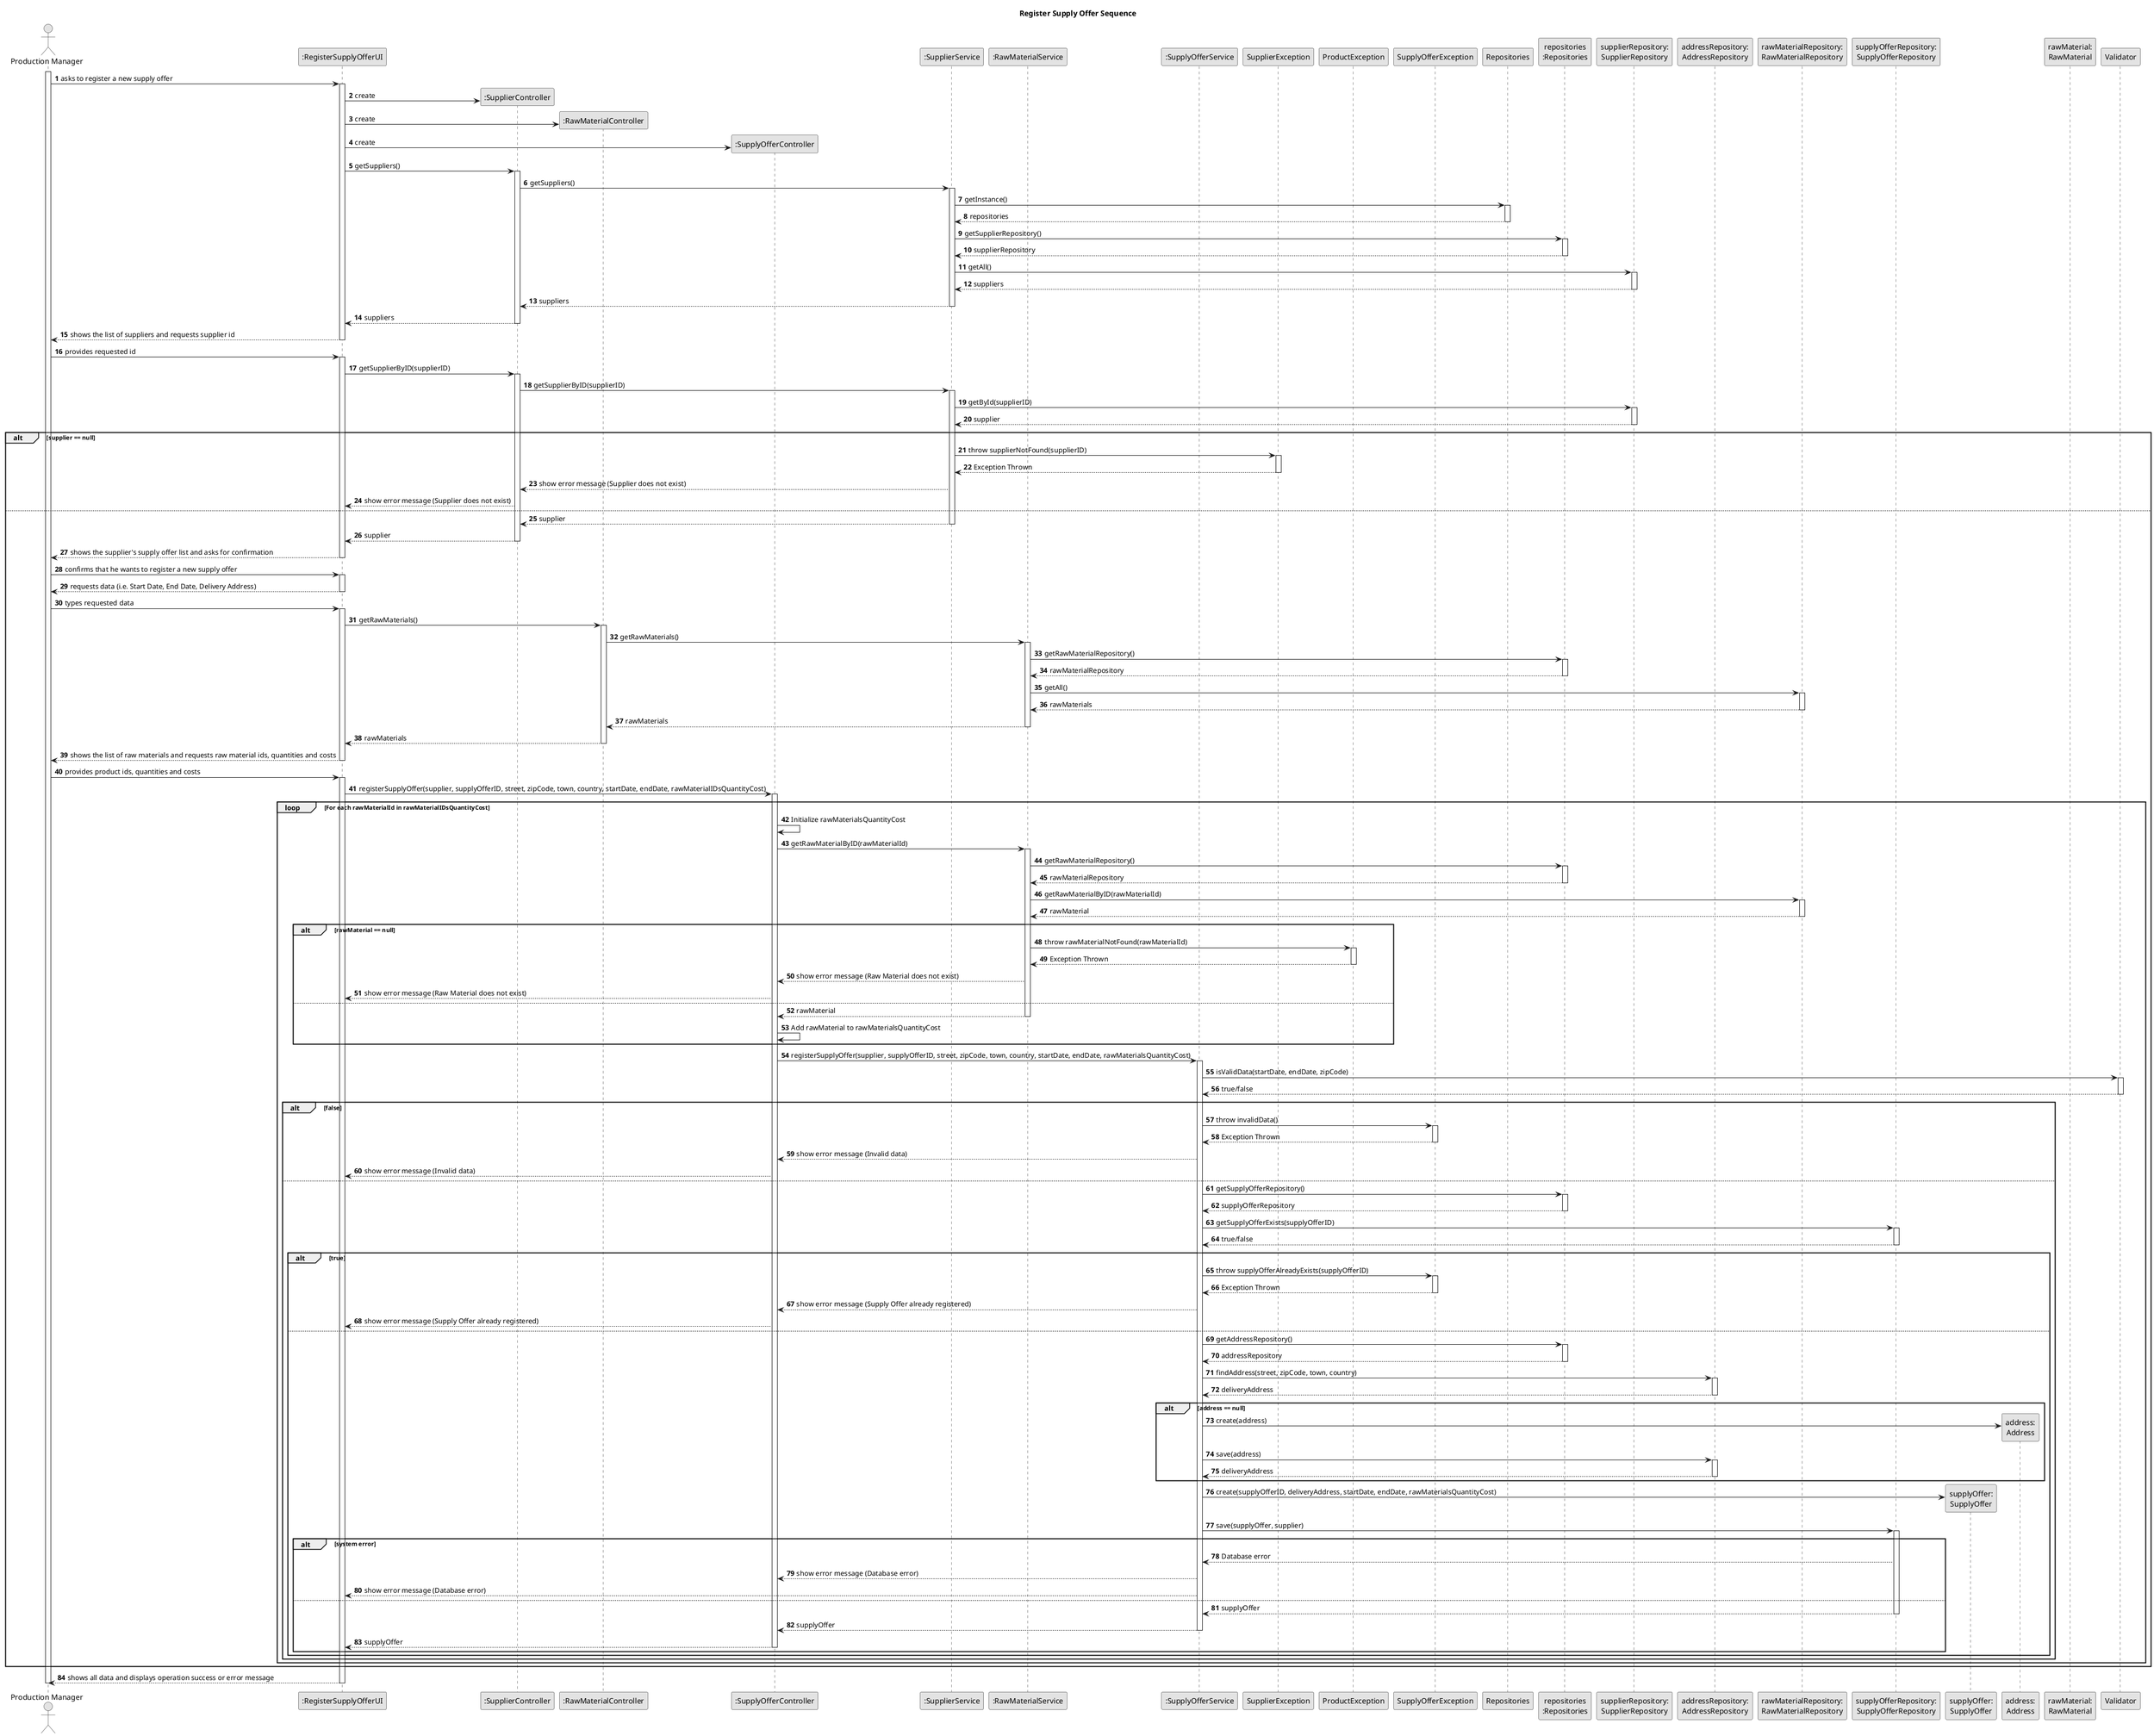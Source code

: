 @startuml
skinparam monochrome true
skinparam packageStyle rectangle
skinparam shadowing false

title System Sequence Diagram (SSD)

autonumber

actor "Production Manager" as PM
participant ":RegisterSupplyOfferUI" as UI
participant ":SupplierController" as supplierCTRL
participant ":RawMaterialController" as rawMaterialCTRL
participant ":SupplyOfferController" as suppyOfferCTRL
participant ":SupplierService" as supplierSRV
participant ":RawMaterialService" as rawMaterialSRV
participant ":SupplyOfferService" as supplyOfferSRV
participant "SupplierException" as supplierEXC
participant "ProductException" as rawMaterialEXC
participant "SupplyOfferException" as supplyOfferEXC
participant "Repositories" as REPS
participant "repositories\n:Repositories" as REP
participant "supplierRepository:\nSupplierRepository" as supplierRepository
participant "addressRepository:\nAddressRepository" as addressRepository
participant "rawMaterialRepository:\nRawMaterialRepository" as rawMaterialRepository
participant "supplyOfferRepository:\nSupplyOfferRepository" as supplyOfferRepository
participant "supplyOffer:\nSupplyOffer" as SUPPLYOFFER
participant "address:\nAddress" as ADDRESS
participant "rawMaterial:\nRawMaterial" as RAWMATERIAL
participant "Validator" as VAL

title Register Supply Offer Sequence

activate PM
    PM -> UI : asks to register a new supply offer
    activate UI

        UI -> supplierCTRL** : create
        UI -> rawMaterialCTRL** : create
        UI -> suppyOfferCTRL** : create

        UI -> supplierCTRL : getSuppliers()
        activate supplierCTRL
            supplierCTRL -> supplierSRV : getSuppliers()
            activate supplierSRV

                supplierSRV -> REPS : getInstance()
                activate REPS
                REPS --> supplierSRV: repositories
                deactivate REPS
                supplierSRV -> REP : getSupplierRepository()
                activate REP
                REP --> supplierSRV : supplierRepository
                deactivate REP

                supplierSRV -> supplierRepository : getAll()
                activate supplierRepository
                supplierRepository --> supplierSRV : suppliers
                deactivate supplierRepository
            supplierSRV --> supplierCTRL : suppliers
            deactivate supplierSRV
        supplierCTRL --> UI : suppliers
        deactivate supplierCTRL
    UI --> PM : shows the list of suppliers and requests supplier id
    deactivate UI

    PM -> UI : provides requested id
    activate UI
        UI -> supplierCTRL : getSupplierByID(supplierID)
        activate supplierCTRL
            supplierCTRL -> supplierSRV : getSupplierByID(supplierID)
            activate supplierSRV

                supplierSRV -> supplierRepository : getById(supplierID)
                activate supplierRepository
                supplierRepository --> supplierSRV : supplier
                deactivate supplierRepository

                    alt supplier == null
                        supplierSRV -> supplierEXC: throw supplierNotFound(supplierID)
                        activate supplierEXC
                        supplierEXC --> supplierSRV: Exception Thrown
                        deactivate supplierEXC
                        supplierSRV --> supplierCTRL: show error message (Supplier does not exist)
                        supplierCTRL --> UI: show error message (Supplier does not exist)
                    else

            supplierSRV --> supplierCTRL : supplier
            deactivate supplierSRV
        supplierCTRL --> UI : supplier
        deactivate supplierCTRL
        UI --> PM : shows the supplier's supply offer list and asks for confirmation
    deactivate UI

    PM -> UI : confirms that he wants to register a new supply offer
    activate UI

    UI --> PM: requests data (i.e. Start Date, End Date, Delivery Address)
    deactivate UI

    PM -> UI : types requested data
    activate UI

        UI -> rawMaterialCTRL : getRawMaterials()
        activate rawMaterialCTRL
            rawMaterialCTRL -> rawMaterialSRV : getRawMaterials()
            activate rawMaterialSRV

                rawMaterialSRV -> REP : getRawMaterialRepository()
                activate REP
                REP --> rawMaterialSRV : rawMaterialRepository
                deactivate REP

                rawMaterialSRV -> rawMaterialRepository : getAll()
                activate rawMaterialRepository
                rawMaterialRepository --> rawMaterialSRV : rawMaterials
                deactivate rawMaterialRepository
            rawMaterialSRV --> rawMaterialCTRL : rawMaterials
            deactivate rawMaterialSRV
        rawMaterialCTRL --> UI : rawMaterials
        deactivate rawMaterialCTRL

        UI --> PM : shows the list of raw materials and requests raw material ids, quantities and costs
    deactivate UI

    PM -> UI : provides product ids, quantities and costs
    activate UI

        UI -> suppyOfferCTRL: registerSupplyOffer(supplier, supplyOfferID, street, zipCode, town, country, startDate, endDate, rawMaterialIDsQuantityCost)
        activate suppyOfferCTRL
            loop For each rawMaterialId in rawMaterialIDsQuantityCost
                            suppyOfferCTRL -> suppyOfferCTRL : Initialize rawMaterialsQuantityCost

                            suppyOfferCTRL -> rawMaterialSRV : getRawMaterialByID(rawMaterialId)
                            activate rawMaterialSRV

                                rawMaterialSRV -> REP : getRawMaterialRepository()
                                activate REP
                                REP --> rawMaterialSRV : rawMaterialRepository
                                deactivate REP

                                rawMaterialSRV -> rawMaterialRepository : getRawMaterialByID(rawMaterialId)
                                activate rawMaterialRepository
                                rawMaterialRepository --> rawMaterialSRV : rawMaterial
                                deactivate rawMaterialRepository
                                alt rawMaterial == null
                                    rawMaterialSRV -> rawMaterialEXC: throw rawMaterialNotFound(rawMaterialId)
                                    activate rawMaterialEXC
                                    rawMaterialEXC --> rawMaterialSRV: Exception Thrown
                                    deactivate rawMaterialEXC
                                    rawMaterialSRV --> suppyOfferCTRL: show error message (Raw Material does not exist)
                                    suppyOfferCTRL --> UI: show error message (Raw Material does not exist)
                                else

                            rawMaterialSRV --> suppyOfferCTRL : rawMaterial
                            deactivate rawMaterialSRV

                            suppyOfferCTRL -> suppyOfferCTRL : Add rawMaterial to rawMaterialsQuantityCost
            end loop

            suppyOfferCTRL -> supplyOfferSRV: registerSupplyOffer(supplier, supplyOfferID, street, zipCode, town, country, startDate, endDate, rawMaterialsQuantityCost)
            activate supplyOfferSRV

                supplyOfferSRV -> VAL: isValidData(startDate, endDate, zipCode)
                activate VAL
                VAL --> supplyOfferSRV: true/false
                deactivate VAL

                alt false

                    supplyOfferSRV -> supplyOfferEXC: throw invalidData()
                    activate supplyOfferEXC
                    supplyOfferEXC --> supplyOfferSRV: Exception Thrown
                    deactivate supplyOfferEXC
                    supplyOfferSRV --> suppyOfferCTRL: show error message (Invalid data)

                    suppyOfferCTRL --> UI: show error message (Invalid data)
                    deactivate VAL
                else

                supplyOfferSRV -> REP: getSupplyOfferRepository()
                activate REP
                REP --> supplyOfferSRV: supplyOfferRepository
                deactivate REP

                supplyOfferSRV -> supplyOfferRepository: getSupplyOfferExists(supplyOfferID)
                activate supplyOfferRepository
                supplyOfferRepository --> supplyOfferSRV: true/false
                deactivate supplyOfferRepository

                alt true

                    supplyOfferSRV -> supplyOfferEXC: throw supplyOfferAlreadyExists(supplyOfferID)
                    activate supplyOfferEXC
                    supplyOfferEXC --> supplyOfferSRV: Exception Thrown
                    deactivate supplyOfferEXC
                    supplyOfferSRV --> suppyOfferCTRL: show error message (Supply Offer already registered)

                    suppyOfferCTRL --> UI: show error message (Supply Offer already registered)
                else

                    supplyOfferSRV -> REP: getAddressRepository()
                    activate REP
                    REP --> supplyOfferSRV: addressRepository
                    deactivate REP

                    supplyOfferSRV -> addressRepository: findAddress(street, zipCode, town, country)
                    activate addressRepository
                    addressRepository --> supplyOfferSRV: deliveryAddress
                    deactivate addressRepository
                    alt address == null
                        supplyOfferSRV -> ADDRESS** : create(address)
                        supplyOfferSRV -> addressRepository: save(address)
                        activate addressRepository
                        addressRepository --> supplyOfferSRV: deliveryAddress
                        deactivate addressRepository
                    end

                    supplyOfferSRV -> SUPPLYOFFER** : create(supplyOfferID, deliveryAddress, startDate, endDate, rawMaterialsQuantityCost)

                    supplyOfferSRV -> supplyOfferRepository: save(supplyOffer, supplier)
                    activate supplyOfferRepository
                    alt system error
                        supplyOfferRepository --> supplyOfferSRV: Database error

                        supplyOfferSRV --> suppyOfferCTRL: show error message (Database error)

                        supplyOfferSRV --> UI: show error message (Database error)
                    else
                        supplyOfferRepository --> supplyOfferSRV: supplyOffer
                        deactivate supplyOfferRepository
                        supplyOfferSRV --> suppyOfferCTRL: supplyOffer
                        deactivate supplyOfferSRV
                        suppyOfferCTRL --> UI: supplyOffer
                        deactivate suppyOfferCTRL
                    end
                end
            end
            end
            end

        UI --> PM : shows all data and displays operation success or error message
    deactivate UI

deactivate PM
@enduml
